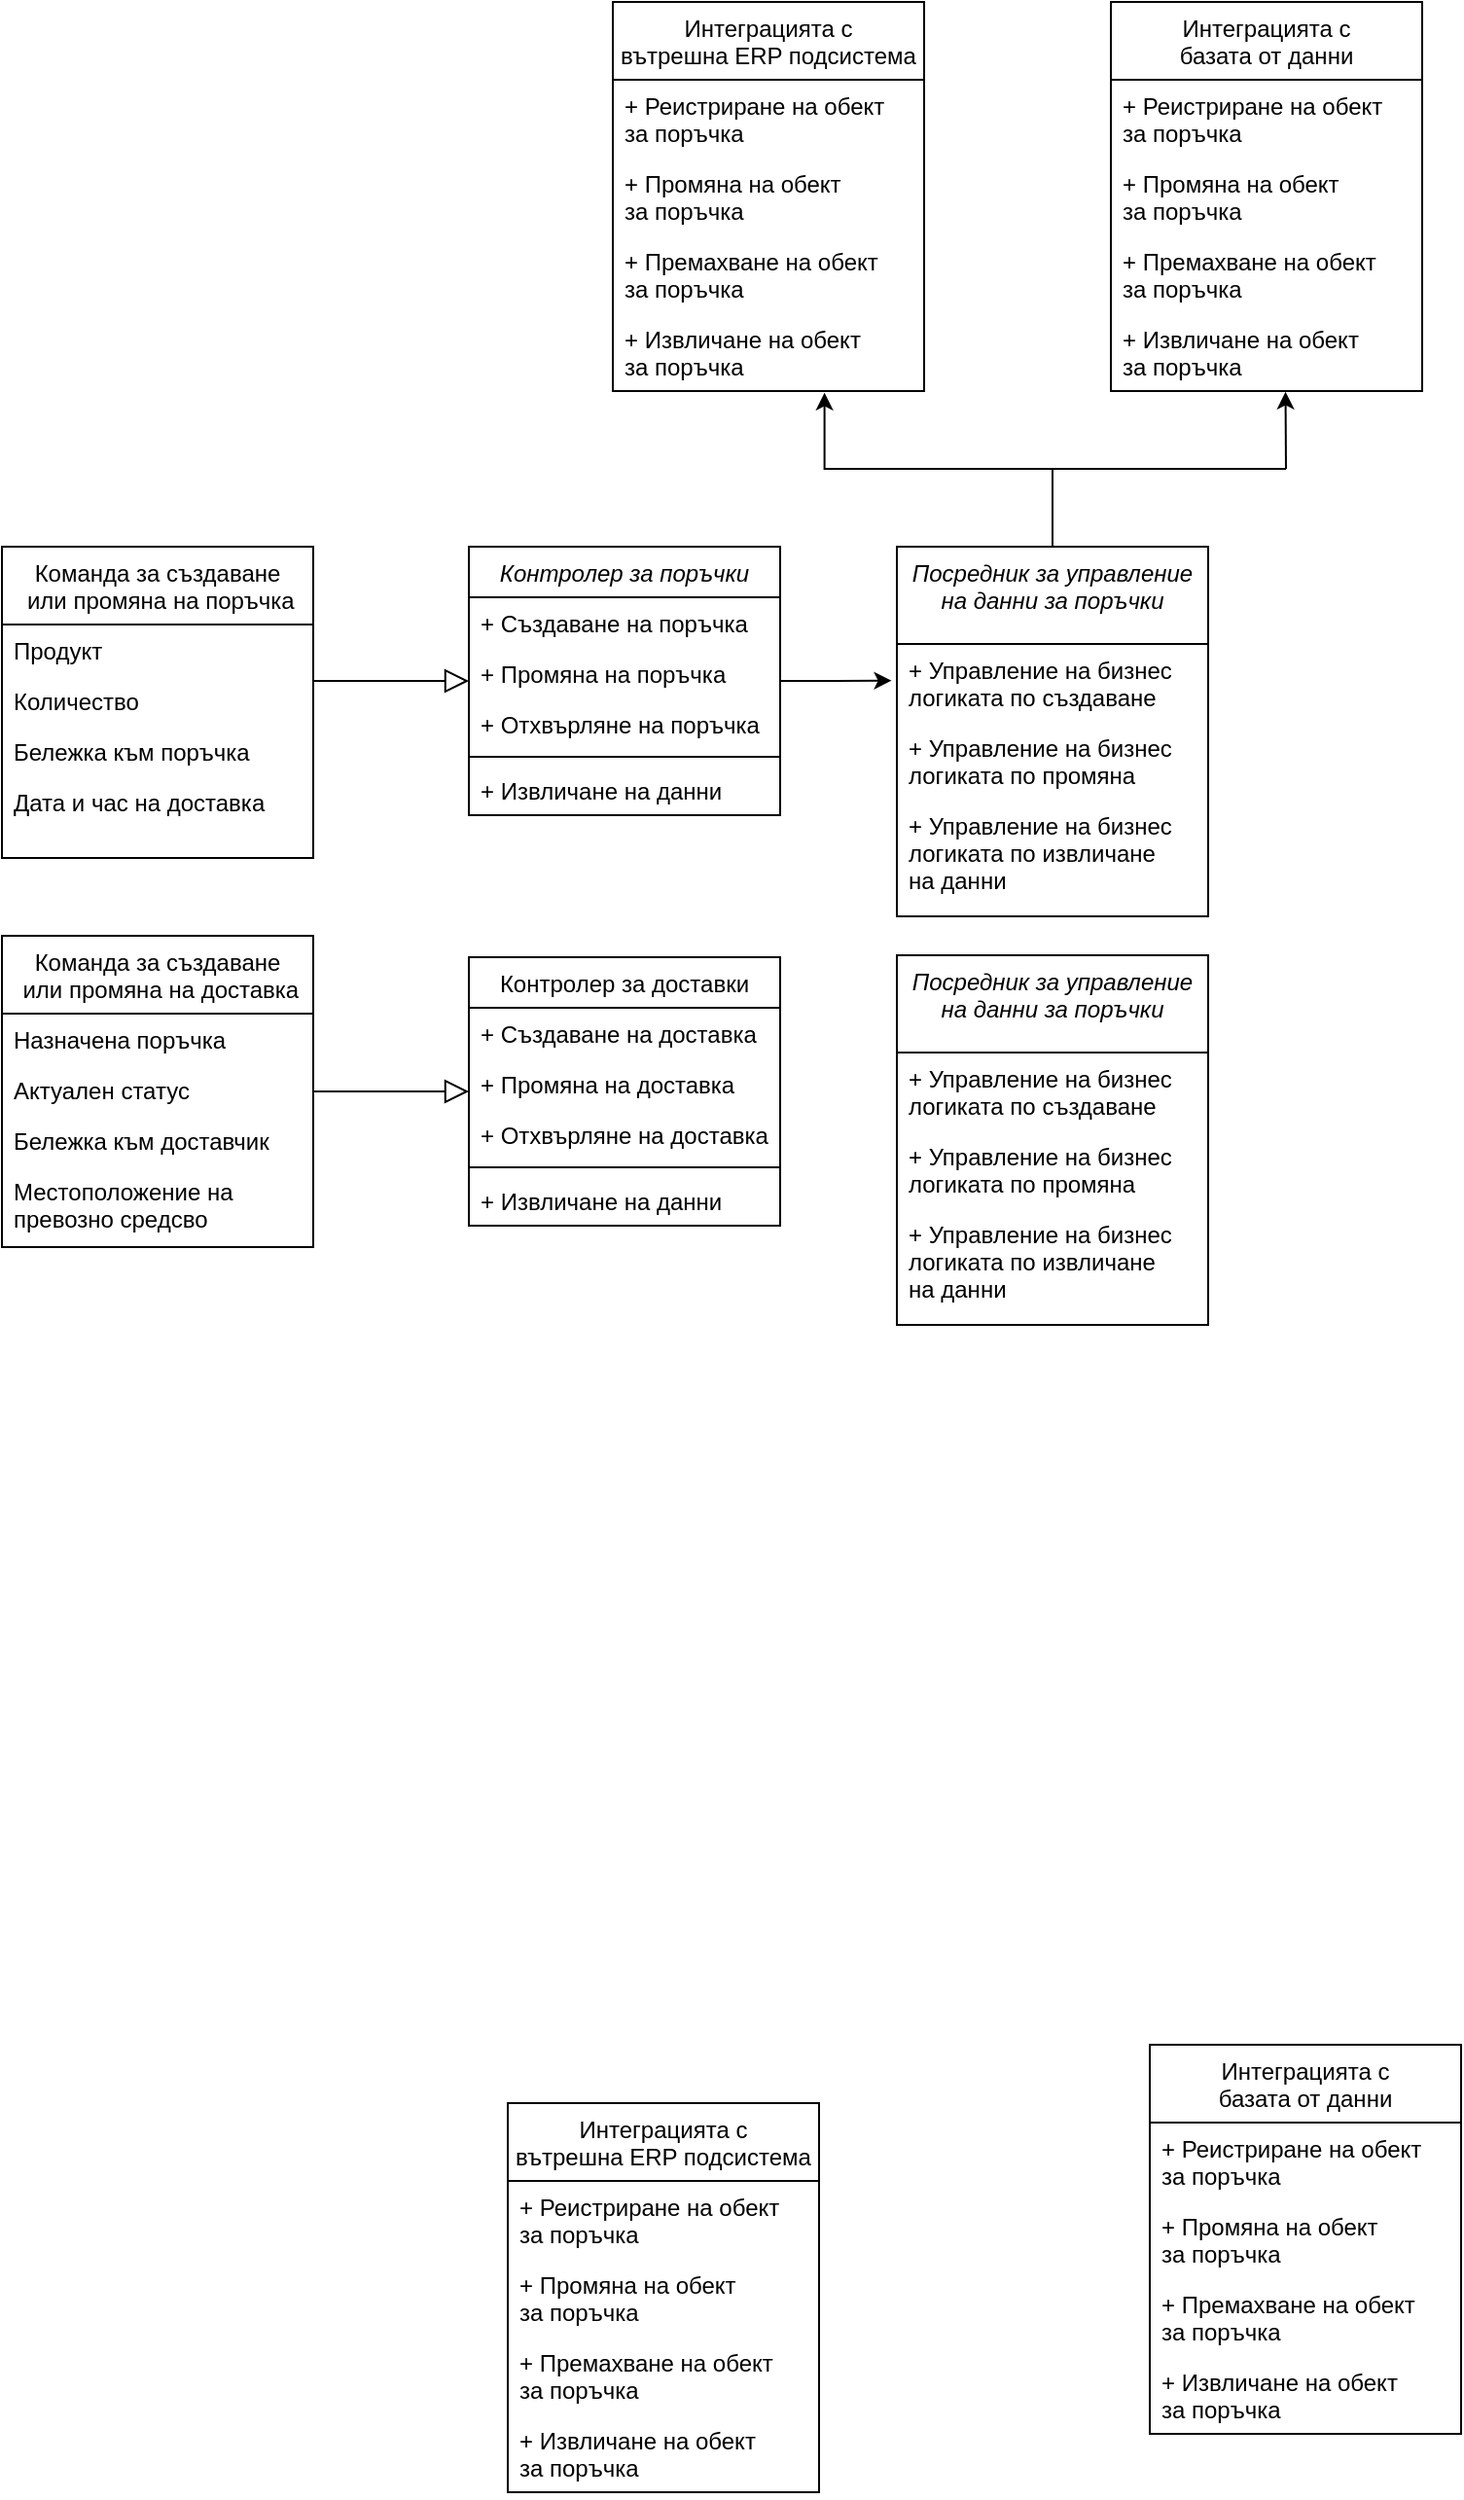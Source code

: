 <mxfile version="26.0.9">
  <diagram id="C5RBs43oDa-KdzZeNtuy" name="Page-1">
    <mxGraphModel dx="724" dy="1517" grid="1" gridSize="10" guides="1" tooltips="1" connect="1" arrows="1" fold="1" page="1" pageScale="1" pageWidth="827" pageHeight="1169" math="0" shadow="0">
      <root>
        <mxCell id="WIyWlLk6GJQsqaUBKTNV-0" />
        <mxCell id="WIyWlLk6GJQsqaUBKTNV-1" parent="WIyWlLk6GJQsqaUBKTNV-0" />
        <mxCell id="zkfFHV4jXpPFQw0GAbJ--0" value="Контролер за поръчки" style="swimlane;fontStyle=2;align=center;verticalAlign=top;childLayout=stackLayout;horizontal=1;startSize=26;horizontalStack=0;resizeParent=1;resizeLast=0;collapsible=1;marginBottom=0;rounded=0;shadow=0;strokeWidth=1;" parent="WIyWlLk6GJQsqaUBKTNV-1" vertex="1">
          <mxGeometry x="260" y="120" width="160" height="138" as="geometry">
            <mxRectangle x="230" y="140" width="160" height="26" as="alternateBounds" />
          </mxGeometry>
        </mxCell>
        <mxCell id="zkfFHV4jXpPFQw0GAbJ--1" value="+ Създаване на поръчка" style="text;align=left;verticalAlign=top;spacingLeft=4;spacingRight=4;overflow=hidden;rotatable=0;points=[[0,0.5],[1,0.5]];portConstraint=eastwest;" parent="zkfFHV4jXpPFQw0GAbJ--0" vertex="1">
          <mxGeometry y="26" width="160" height="26" as="geometry" />
        </mxCell>
        <mxCell id="zkfFHV4jXpPFQw0GAbJ--2" value="+ Промяна на поръчка" style="text;align=left;verticalAlign=top;spacingLeft=4;spacingRight=4;overflow=hidden;rotatable=0;points=[[0,0.5],[1,0.5]];portConstraint=eastwest;rounded=0;shadow=0;html=0;" parent="zkfFHV4jXpPFQw0GAbJ--0" vertex="1">
          <mxGeometry y="52" width="160" height="26" as="geometry" />
        </mxCell>
        <mxCell id="zkfFHV4jXpPFQw0GAbJ--3" value="+ Отхвърляне на поръчка" style="text;align=left;verticalAlign=top;spacingLeft=4;spacingRight=4;overflow=hidden;rotatable=0;points=[[0,0.5],[1,0.5]];portConstraint=eastwest;rounded=0;shadow=0;html=0;" parent="zkfFHV4jXpPFQw0GAbJ--0" vertex="1">
          <mxGeometry y="78" width="160" height="26" as="geometry" />
        </mxCell>
        <mxCell id="zkfFHV4jXpPFQw0GAbJ--4" value="" style="line;html=1;strokeWidth=1;align=left;verticalAlign=middle;spacingTop=-1;spacingLeft=3;spacingRight=3;rotatable=0;labelPosition=right;points=[];portConstraint=eastwest;" parent="zkfFHV4jXpPFQw0GAbJ--0" vertex="1">
          <mxGeometry y="104" width="160" height="8" as="geometry" />
        </mxCell>
        <mxCell id="zkfFHV4jXpPFQw0GAbJ--5" value="+ Извличане на данни" style="text;align=left;verticalAlign=top;spacingLeft=4;spacingRight=4;overflow=hidden;rotatable=0;points=[[0,0.5],[1,0.5]];portConstraint=eastwest;" parent="zkfFHV4jXpPFQw0GAbJ--0" vertex="1">
          <mxGeometry y="112" width="160" height="26" as="geometry" />
        </mxCell>
        <mxCell id="zkfFHV4jXpPFQw0GAbJ--6" value="Команда за създаване&#xa; или промяна на поръчка" style="swimlane;fontStyle=0;align=center;verticalAlign=top;childLayout=stackLayout;horizontal=1;startSize=40;horizontalStack=0;resizeParent=1;resizeLast=0;collapsible=1;marginBottom=0;rounded=0;shadow=0;strokeWidth=1;" parent="WIyWlLk6GJQsqaUBKTNV-1" vertex="1">
          <mxGeometry x="20" y="120" width="160" height="160" as="geometry">
            <mxRectangle x="20" y="120" width="160" height="26" as="alternateBounds" />
          </mxGeometry>
        </mxCell>
        <mxCell id="zkfFHV4jXpPFQw0GAbJ--7" value="Продукт" style="text;align=left;verticalAlign=top;spacingLeft=4;spacingRight=4;overflow=hidden;rotatable=0;points=[[0,0.5],[1,0.5]];portConstraint=eastwest;" parent="zkfFHV4jXpPFQw0GAbJ--6" vertex="1">
          <mxGeometry y="40" width="160" height="26" as="geometry" />
        </mxCell>
        <mxCell id="zkfFHV4jXpPFQw0GAbJ--8" value="Количество" style="text;align=left;verticalAlign=top;spacingLeft=4;spacingRight=4;overflow=hidden;rotatable=0;points=[[0,0.5],[1,0.5]];portConstraint=eastwest;rounded=0;shadow=0;html=0;" parent="zkfFHV4jXpPFQw0GAbJ--6" vertex="1">
          <mxGeometry y="66" width="160" height="26" as="geometry" />
        </mxCell>
        <mxCell id="-l603Kjwj29RVG60U1Hf-0" value="Бележка към поръчка" style="text;align=left;verticalAlign=top;spacingLeft=4;spacingRight=4;overflow=hidden;rotatable=0;points=[[0,0.5],[1,0.5]];portConstraint=eastwest;rounded=0;shadow=0;html=0;" parent="zkfFHV4jXpPFQw0GAbJ--6" vertex="1">
          <mxGeometry y="92" width="160" height="26" as="geometry" />
        </mxCell>
        <mxCell id="-l603Kjwj29RVG60U1Hf-1" value="Дата и час на доставка" style="text;align=left;verticalAlign=top;spacingLeft=4;spacingRight=4;overflow=hidden;rotatable=0;points=[[0,0.5],[1,0.5]];portConstraint=eastwest;rounded=0;shadow=0;html=0;" parent="zkfFHV4jXpPFQw0GAbJ--6" vertex="1">
          <mxGeometry y="118" width="160" height="26" as="geometry" />
        </mxCell>
        <mxCell id="zkfFHV4jXpPFQw0GAbJ--12" value="" style="endArrow=block;endSize=10;endFill=0;shadow=0;strokeWidth=1;rounded=0;curved=0;edgeStyle=elbowEdgeStyle;elbow=vertical;" parent="WIyWlLk6GJQsqaUBKTNV-1" source="zkfFHV4jXpPFQw0GAbJ--6" target="zkfFHV4jXpPFQw0GAbJ--0" edge="1">
          <mxGeometry width="160" relative="1" as="geometry">
            <mxPoint x="200" y="203" as="sourcePoint" />
            <mxPoint x="200" y="203" as="targetPoint" />
          </mxGeometry>
        </mxCell>
        <mxCell id="zkfFHV4jXpPFQw0GAbJ--17" value="Интеграцията с &#xa;базата от данни" style="swimlane;fontStyle=0;align=center;verticalAlign=top;childLayout=stackLayout;horizontal=1;startSize=40;horizontalStack=0;resizeParent=1;resizeLast=0;collapsible=1;marginBottom=0;rounded=0;shadow=0;strokeWidth=1;" parent="WIyWlLk6GJQsqaUBKTNV-1" vertex="1">
          <mxGeometry x="590" y="-160" width="160" height="200" as="geometry">
            <mxRectangle x="550" y="140" width="160" height="26" as="alternateBounds" />
          </mxGeometry>
        </mxCell>
        <mxCell id="zkfFHV4jXpPFQw0GAbJ--18" value="+ Реистриране на обект&#xa;за поръчка" style="text;align=left;verticalAlign=top;spacingLeft=4;spacingRight=4;overflow=hidden;rotatable=0;points=[[0,0.5],[1,0.5]];portConstraint=eastwest;" parent="zkfFHV4jXpPFQw0GAbJ--17" vertex="1">
          <mxGeometry y="40" width="160" height="40" as="geometry" />
        </mxCell>
        <mxCell id="zkfFHV4jXpPFQw0GAbJ--19" value="+ Промяна на обект&#xa;за поръчка" style="text;align=left;verticalAlign=top;spacingLeft=4;spacingRight=4;overflow=hidden;rotatable=0;points=[[0,0.5],[1,0.5]];portConstraint=eastwest;rounded=0;shadow=0;html=0;" parent="zkfFHV4jXpPFQw0GAbJ--17" vertex="1">
          <mxGeometry y="80" width="160" height="40" as="geometry" />
        </mxCell>
        <mxCell id="-l603Kjwj29RVG60U1Hf-2" value="+ Премахване на обект&#xa;за поръчка" style="text;align=left;verticalAlign=top;spacingLeft=4;spacingRight=4;overflow=hidden;rotatable=0;points=[[0,0.5],[1,0.5]];portConstraint=eastwest;rounded=0;shadow=0;html=0;" parent="zkfFHV4jXpPFQw0GAbJ--17" vertex="1">
          <mxGeometry y="120" width="160" height="40" as="geometry" />
        </mxCell>
        <mxCell id="-l603Kjwj29RVG60U1Hf-3" value="+ Извличане на обект&#xa;за поръчка" style="text;align=left;verticalAlign=top;spacingLeft=4;spacingRight=4;overflow=hidden;rotatable=0;points=[[0,0.5],[1,0.5]];portConstraint=eastwest;rounded=0;shadow=0;html=0;" parent="zkfFHV4jXpPFQw0GAbJ--17" vertex="1">
          <mxGeometry y="160" width="160" height="40" as="geometry" />
        </mxCell>
        <mxCell id="-l603Kjwj29RVG60U1Hf-4" value="Интеграцията с &#xa;вътрешна ERP подсистема" style="swimlane;fontStyle=0;align=center;verticalAlign=top;childLayout=stackLayout;horizontal=1;startSize=40;horizontalStack=0;resizeParent=1;resizeLast=0;collapsible=1;marginBottom=0;rounded=0;shadow=0;strokeWidth=1;" parent="WIyWlLk6GJQsqaUBKTNV-1" vertex="1">
          <mxGeometry x="334" y="-160" width="160" height="200" as="geometry">
            <mxRectangle x="550" y="140" width="160" height="26" as="alternateBounds" />
          </mxGeometry>
        </mxCell>
        <mxCell id="-l603Kjwj29RVG60U1Hf-5" value="+ Реистриране на обект&#xa;за поръчка" style="text;align=left;verticalAlign=top;spacingLeft=4;spacingRight=4;overflow=hidden;rotatable=0;points=[[0,0.5],[1,0.5]];portConstraint=eastwest;" parent="-l603Kjwj29RVG60U1Hf-4" vertex="1">
          <mxGeometry y="40" width="160" height="40" as="geometry" />
        </mxCell>
        <mxCell id="-l603Kjwj29RVG60U1Hf-6" value="+ Промяна на обект&#xa;за поръчка" style="text;align=left;verticalAlign=top;spacingLeft=4;spacingRight=4;overflow=hidden;rotatable=0;points=[[0,0.5],[1,0.5]];portConstraint=eastwest;rounded=0;shadow=0;html=0;" parent="-l603Kjwj29RVG60U1Hf-4" vertex="1">
          <mxGeometry y="80" width="160" height="40" as="geometry" />
        </mxCell>
        <mxCell id="-l603Kjwj29RVG60U1Hf-7" value="+ Премахване на обект&#xa;за поръчка" style="text;align=left;verticalAlign=top;spacingLeft=4;spacingRight=4;overflow=hidden;rotatable=0;points=[[0,0.5],[1,0.5]];portConstraint=eastwest;rounded=0;shadow=0;html=0;" parent="-l603Kjwj29RVG60U1Hf-4" vertex="1">
          <mxGeometry y="120" width="160" height="40" as="geometry" />
        </mxCell>
        <mxCell id="-l603Kjwj29RVG60U1Hf-8" value="+ Извличане на обект&#xa;за поръчка" style="text;align=left;verticalAlign=top;spacingLeft=4;spacingRight=4;overflow=hidden;rotatable=0;points=[[0,0.5],[1,0.5]];portConstraint=eastwest;rounded=0;shadow=0;html=0;" parent="-l603Kjwj29RVG60U1Hf-4" vertex="1">
          <mxGeometry y="160" width="160" height="40" as="geometry" />
        </mxCell>
        <mxCell id="-l603Kjwj29RVG60U1Hf-13" value="Посредник за управление &#xa;на данни за поръчки" style="swimlane;fontStyle=2;align=center;verticalAlign=top;childLayout=stackLayout;horizontal=1;startSize=50;horizontalStack=0;resizeParent=1;resizeLast=0;collapsible=1;marginBottom=0;rounded=0;shadow=0;strokeWidth=1;" parent="WIyWlLk6GJQsqaUBKTNV-1" vertex="1">
          <mxGeometry x="480" y="120" width="160" height="190" as="geometry">
            <mxRectangle x="230" y="140" width="160" height="26" as="alternateBounds" />
          </mxGeometry>
        </mxCell>
        <mxCell id="-l603Kjwj29RVG60U1Hf-28" value="+ Управление на бизнес &#xa;логиката по създаване" style="text;align=left;verticalAlign=top;spacingLeft=4;spacingRight=4;overflow=hidden;rotatable=0;points=[[0,0.5],[1,0.5]];portConstraint=eastwest;" parent="-l603Kjwj29RVG60U1Hf-13" vertex="1">
          <mxGeometry y="50" width="160" height="40" as="geometry" />
        </mxCell>
        <mxCell id="-l603Kjwj29RVG60U1Hf-29" value="+ Управление на бизнес &#xa;логиката по промяна" style="text;align=left;verticalAlign=top;spacingLeft=4;spacingRight=4;overflow=hidden;rotatable=0;points=[[0,0.5],[1,0.5]];portConstraint=eastwest;" parent="-l603Kjwj29RVG60U1Hf-13" vertex="1">
          <mxGeometry y="90" width="160" height="40" as="geometry" />
        </mxCell>
        <mxCell id="-l603Kjwj29RVG60U1Hf-30" value="+ Управление на бизнес &#xa;логиката по извличане &#xa;на данни" style="text;align=left;verticalAlign=top;spacingLeft=4;spacingRight=4;overflow=hidden;rotatable=0;points=[[0,0.5],[1,0.5]];portConstraint=eastwest;" parent="-l603Kjwj29RVG60U1Hf-13" vertex="1">
          <mxGeometry y="130" width="160" height="50" as="geometry" />
        </mxCell>
        <mxCell id="-l603Kjwj29RVG60U1Hf-21" style="edgeStyle=orthogonalEdgeStyle;rounded=0;orthogonalLoop=1;jettySize=auto;html=1;entryX=0.68;entryY=1.021;entryDx=0;entryDy=0;entryPerimeter=0;" parent="WIyWlLk6GJQsqaUBKTNV-1" source="-l603Kjwj29RVG60U1Hf-13" target="-l603Kjwj29RVG60U1Hf-8" edge="1">
          <mxGeometry relative="1" as="geometry" />
        </mxCell>
        <mxCell id="-l603Kjwj29RVG60U1Hf-24" value="" style="endArrow=classic;html=1;rounded=0;entryX=0.561;entryY=1.009;entryDx=0;entryDy=0;entryPerimeter=0;" parent="WIyWlLk6GJQsqaUBKTNV-1" target="-l603Kjwj29RVG60U1Hf-3" edge="1">
          <mxGeometry width="50" height="50" relative="1" as="geometry">
            <mxPoint x="680" y="80" as="sourcePoint" />
            <mxPoint x="500" y="50" as="targetPoint" />
          </mxGeometry>
        </mxCell>
        <mxCell id="-l603Kjwj29RVG60U1Hf-25" value="" style="endArrow=none;html=1;rounded=0;" parent="WIyWlLk6GJQsqaUBKTNV-1" edge="1">
          <mxGeometry width="50" height="50" relative="1" as="geometry">
            <mxPoint x="560" y="80" as="sourcePoint" />
            <mxPoint x="680" y="80" as="targetPoint" />
          </mxGeometry>
        </mxCell>
        <mxCell id="-l603Kjwj29RVG60U1Hf-32" style="edgeStyle=orthogonalEdgeStyle;rounded=0;orthogonalLoop=1;jettySize=auto;html=1;entryX=-0.017;entryY=0.471;entryDx=0;entryDy=0;entryPerimeter=0;" parent="WIyWlLk6GJQsqaUBKTNV-1" source="zkfFHV4jXpPFQw0GAbJ--0" edge="1">
          <mxGeometry relative="1" as="geometry">
            <mxPoint x="477.28" y="188.84" as="targetPoint" />
          </mxGeometry>
        </mxCell>
        <mxCell id="-l603Kjwj29RVG60U1Hf-64" value="Контролер за доставки" style="swimlane;fontStyle=0;align=center;verticalAlign=top;childLayout=stackLayout;horizontal=1;startSize=26;horizontalStack=0;resizeParent=1;resizeLast=0;collapsible=1;marginBottom=0;rounded=0;shadow=0;strokeWidth=1;" parent="WIyWlLk6GJQsqaUBKTNV-1" vertex="1">
          <mxGeometry x="260" y="331" width="160" height="138" as="geometry">
            <mxRectangle x="230" y="140" width="160" height="26" as="alternateBounds" />
          </mxGeometry>
        </mxCell>
        <mxCell id="-l603Kjwj29RVG60U1Hf-65" value="+ Създаване на доставка" style="text;align=left;verticalAlign=top;spacingLeft=4;spacingRight=4;overflow=hidden;rotatable=0;points=[[0,0.5],[1,0.5]];portConstraint=eastwest;" parent="-l603Kjwj29RVG60U1Hf-64" vertex="1">
          <mxGeometry y="26" width="160" height="26" as="geometry" />
        </mxCell>
        <mxCell id="-l603Kjwj29RVG60U1Hf-66" value="+ Промяна на доставка" style="text;align=left;verticalAlign=top;spacingLeft=4;spacingRight=4;overflow=hidden;rotatable=0;points=[[0,0.5],[1,0.5]];portConstraint=eastwest;rounded=0;shadow=0;html=0;" parent="-l603Kjwj29RVG60U1Hf-64" vertex="1">
          <mxGeometry y="52" width="160" height="26" as="geometry" />
        </mxCell>
        <mxCell id="-l603Kjwj29RVG60U1Hf-67" value="+ Отхвърляне на доставка" style="text;align=left;verticalAlign=top;spacingLeft=4;spacingRight=4;overflow=hidden;rotatable=0;points=[[0,0.5],[1,0.5]];portConstraint=eastwest;rounded=0;shadow=0;html=0;" parent="-l603Kjwj29RVG60U1Hf-64" vertex="1">
          <mxGeometry y="78" width="160" height="26" as="geometry" />
        </mxCell>
        <mxCell id="-l603Kjwj29RVG60U1Hf-68" value="" style="line;html=1;strokeWidth=1;align=left;verticalAlign=middle;spacingTop=-1;spacingLeft=3;spacingRight=3;rotatable=0;labelPosition=right;points=[];portConstraint=eastwest;" parent="-l603Kjwj29RVG60U1Hf-64" vertex="1">
          <mxGeometry y="104" width="160" height="8" as="geometry" />
        </mxCell>
        <mxCell id="-l603Kjwj29RVG60U1Hf-69" value="+ Извличане на данни" style="text;align=left;verticalAlign=top;spacingLeft=4;spacingRight=4;overflow=hidden;rotatable=0;points=[[0,0.5],[1,0.5]];portConstraint=eastwest;" parent="-l603Kjwj29RVG60U1Hf-64" vertex="1">
          <mxGeometry y="112" width="160" height="26" as="geometry" />
        </mxCell>
        <mxCell id="-l603Kjwj29RVG60U1Hf-70" value="Команда за създаване&#xa; или промяна на доставка" style="swimlane;fontStyle=0;align=center;verticalAlign=top;childLayout=stackLayout;horizontal=1;startSize=40;horizontalStack=0;resizeParent=1;resizeLast=0;collapsible=1;marginBottom=0;rounded=0;shadow=0;strokeWidth=1;" parent="WIyWlLk6GJQsqaUBKTNV-1" vertex="1">
          <mxGeometry x="20" y="320" width="160" height="160" as="geometry">
            <mxRectangle x="20" y="120" width="160" height="26" as="alternateBounds" />
          </mxGeometry>
        </mxCell>
        <mxCell id="-l603Kjwj29RVG60U1Hf-71" value="Назначена поръчка" style="text;align=left;verticalAlign=top;spacingLeft=4;spacingRight=4;overflow=hidden;rotatable=0;points=[[0,0.5],[1,0.5]];portConstraint=eastwest;" parent="-l603Kjwj29RVG60U1Hf-70" vertex="1">
          <mxGeometry y="40" width="160" height="26" as="geometry" />
        </mxCell>
        <mxCell id="-l603Kjwj29RVG60U1Hf-72" value="Актуален статус" style="text;align=left;verticalAlign=top;spacingLeft=4;spacingRight=4;overflow=hidden;rotatable=0;points=[[0,0.5],[1,0.5]];portConstraint=eastwest;rounded=0;shadow=0;html=0;" parent="-l603Kjwj29RVG60U1Hf-70" vertex="1">
          <mxGeometry y="66" width="160" height="26" as="geometry" />
        </mxCell>
        <mxCell id="-l603Kjwj29RVG60U1Hf-73" value="Бележка към доставчик" style="text;align=left;verticalAlign=top;spacingLeft=4;spacingRight=4;overflow=hidden;rotatable=0;points=[[0,0.5],[1,0.5]];portConstraint=eastwest;rounded=0;shadow=0;html=0;" parent="-l603Kjwj29RVG60U1Hf-70" vertex="1">
          <mxGeometry y="92" width="160" height="26" as="geometry" />
        </mxCell>
        <mxCell id="-l603Kjwj29RVG60U1Hf-74" value="Местоположение на &#xa;превозно средсво" style="text;align=left;verticalAlign=top;spacingLeft=4;spacingRight=4;overflow=hidden;rotatable=0;points=[[0,0.5],[1,0.5]];portConstraint=eastwest;rounded=0;shadow=0;html=0;" parent="-l603Kjwj29RVG60U1Hf-70" vertex="1">
          <mxGeometry y="118" width="160" height="32" as="geometry" />
        </mxCell>
        <mxCell id="-l603Kjwj29RVG60U1Hf-75" value="" style="endArrow=block;endSize=10;endFill=0;shadow=0;strokeWidth=1;rounded=0;curved=0;edgeStyle=elbowEdgeStyle;elbow=vertical;" parent="WIyWlLk6GJQsqaUBKTNV-1" source="-l603Kjwj29RVG60U1Hf-70" target="-l603Kjwj29RVG60U1Hf-64" edge="1">
          <mxGeometry width="160" relative="1" as="geometry">
            <mxPoint x="210" y="733" as="sourcePoint" />
            <mxPoint x="210" y="733" as="targetPoint" />
          </mxGeometry>
        </mxCell>
        <mxCell id="-l603Kjwj29RVG60U1Hf-76" value="Интеграцията с &#xa;базата от данни" style="swimlane;fontStyle=0;align=center;verticalAlign=top;childLayout=stackLayout;horizontal=1;startSize=40;horizontalStack=0;resizeParent=1;resizeLast=0;collapsible=1;marginBottom=0;rounded=0;shadow=0;strokeWidth=1;" parent="WIyWlLk6GJQsqaUBKTNV-1" vertex="1">
          <mxGeometry x="610" y="890" width="160" height="200" as="geometry">
            <mxRectangle x="550" y="140" width="160" height="26" as="alternateBounds" />
          </mxGeometry>
        </mxCell>
        <mxCell id="-l603Kjwj29RVG60U1Hf-77" value="+ Реистриране на обект&#xa;за поръчка" style="text;align=left;verticalAlign=top;spacingLeft=4;spacingRight=4;overflow=hidden;rotatable=0;points=[[0,0.5],[1,0.5]];portConstraint=eastwest;" parent="-l603Kjwj29RVG60U1Hf-76" vertex="1">
          <mxGeometry y="40" width="160" height="40" as="geometry" />
        </mxCell>
        <mxCell id="-l603Kjwj29RVG60U1Hf-78" value="+ Промяна на обект&#xa;за поръчка" style="text;align=left;verticalAlign=top;spacingLeft=4;spacingRight=4;overflow=hidden;rotatable=0;points=[[0,0.5],[1,0.5]];portConstraint=eastwest;rounded=0;shadow=0;html=0;" parent="-l603Kjwj29RVG60U1Hf-76" vertex="1">
          <mxGeometry y="80" width="160" height="40" as="geometry" />
        </mxCell>
        <mxCell id="-l603Kjwj29RVG60U1Hf-79" value="+ Премахване на обект&#xa;за поръчка" style="text;align=left;verticalAlign=top;spacingLeft=4;spacingRight=4;overflow=hidden;rotatable=0;points=[[0,0.5],[1,0.5]];portConstraint=eastwest;rounded=0;shadow=0;html=0;" parent="-l603Kjwj29RVG60U1Hf-76" vertex="1">
          <mxGeometry y="120" width="160" height="40" as="geometry" />
        </mxCell>
        <mxCell id="-l603Kjwj29RVG60U1Hf-80" value="+ Извличане на обект&#xa;за поръчка" style="text;align=left;verticalAlign=top;spacingLeft=4;spacingRight=4;overflow=hidden;rotatable=0;points=[[0,0.5],[1,0.5]];portConstraint=eastwest;rounded=0;shadow=0;html=0;" parent="-l603Kjwj29RVG60U1Hf-76" vertex="1">
          <mxGeometry y="160" width="160" height="40" as="geometry" />
        </mxCell>
        <mxCell id="-l603Kjwj29RVG60U1Hf-81" value="Интеграцията с &#xa;вътрешна ERP подсистема" style="swimlane;fontStyle=0;align=center;verticalAlign=top;childLayout=stackLayout;horizontal=1;startSize=40;horizontalStack=0;resizeParent=1;resizeLast=0;collapsible=1;marginBottom=0;rounded=0;shadow=0;strokeWidth=1;" parent="WIyWlLk6GJQsqaUBKTNV-1" vertex="1">
          <mxGeometry x="280" y="920" width="160" height="200" as="geometry">
            <mxRectangle x="550" y="140" width="160" height="26" as="alternateBounds" />
          </mxGeometry>
        </mxCell>
        <mxCell id="-l603Kjwj29RVG60U1Hf-82" value="+ Реистриране на обект&#xa;за поръчка" style="text;align=left;verticalAlign=top;spacingLeft=4;spacingRight=4;overflow=hidden;rotatable=0;points=[[0,0.5],[1,0.5]];portConstraint=eastwest;" parent="-l603Kjwj29RVG60U1Hf-81" vertex="1">
          <mxGeometry y="40" width="160" height="40" as="geometry" />
        </mxCell>
        <mxCell id="-l603Kjwj29RVG60U1Hf-83" value="+ Промяна на обект&#xa;за поръчка" style="text;align=left;verticalAlign=top;spacingLeft=4;spacingRight=4;overflow=hidden;rotatable=0;points=[[0,0.5],[1,0.5]];portConstraint=eastwest;rounded=0;shadow=0;html=0;" parent="-l603Kjwj29RVG60U1Hf-81" vertex="1">
          <mxGeometry y="80" width="160" height="40" as="geometry" />
        </mxCell>
        <mxCell id="-l603Kjwj29RVG60U1Hf-84" value="+ Премахване на обект&#xa;за поръчка" style="text;align=left;verticalAlign=top;spacingLeft=4;spacingRight=4;overflow=hidden;rotatable=0;points=[[0,0.5],[1,0.5]];portConstraint=eastwest;rounded=0;shadow=0;html=0;" parent="-l603Kjwj29RVG60U1Hf-81" vertex="1">
          <mxGeometry y="120" width="160" height="40" as="geometry" />
        </mxCell>
        <mxCell id="-l603Kjwj29RVG60U1Hf-85" value="+ Извличане на обект&#xa;за поръчка" style="text;align=left;verticalAlign=top;spacingLeft=4;spacingRight=4;overflow=hidden;rotatable=0;points=[[0,0.5],[1,0.5]];portConstraint=eastwest;rounded=0;shadow=0;html=0;" parent="-l603Kjwj29RVG60U1Hf-81" vertex="1">
          <mxGeometry y="160" width="160" height="40" as="geometry" />
        </mxCell>
        <mxCell id="-l603Kjwj29RVG60U1Hf-86" value="Посредник за управление &#xa;на данни за поръчки" style="swimlane;fontStyle=2;align=center;verticalAlign=top;childLayout=stackLayout;horizontal=1;startSize=50;horizontalStack=0;resizeParent=1;resizeLast=0;collapsible=1;marginBottom=0;rounded=0;shadow=0;strokeWidth=1;" parent="WIyWlLk6GJQsqaUBKTNV-1" vertex="1">
          <mxGeometry x="480" y="330" width="160" height="190" as="geometry">
            <mxRectangle x="230" y="140" width="160" height="26" as="alternateBounds" />
          </mxGeometry>
        </mxCell>
        <mxCell id="-l603Kjwj29RVG60U1Hf-87" value="+ Управление на бизнес &#xa;логиката по създаване" style="text;align=left;verticalAlign=top;spacingLeft=4;spacingRight=4;overflow=hidden;rotatable=0;points=[[0,0.5],[1,0.5]];portConstraint=eastwest;" parent="-l603Kjwj29RVG60U1Hf-86" vertex="1">
          <mxGeometry y="50" width="160" height="40" as="geometry" />
        </mxCell>
        <mxCell id="-l603Kjwj29RVG60U1Hf-88" value="+ Управление на бизнес &#xa;логиката по промяна" style="text;align=left;verticalAlign=top;spacingLeft=4;spacingRight=4;overflow=hidden;rotatable=0;points=[[0,0.5],[1,0.5]];portConstraint=eastwest;" parent="-l603Kjwj29RVG60U1Hf-86" vertex="1">
          <mxGeometry y="90" width="160" height="40" as="geometry" />
        </mxCell>
        <mxCell id="-l603Kjwj29RVG60U1Hf-89" value="+ Управление на бизнес &#xa;логиката по извличане &#xa;на данни" style="text;align=left;verticalAlign=top;spacingLeft=4;spacingRight=4;overflow=hidden;rotatable=0;points=[[0,0.5],[1,0.5]];portConstraint=eastwest;" parent="-l603Kjwj29RVG60U1Hf-86" vertex="1">
          <mxGeometry y="130" width="160" height="50" as="geometry" />
        </mxCell>
      </root>
    </mxGraphModel>
  </diagram>
</mxfile>
